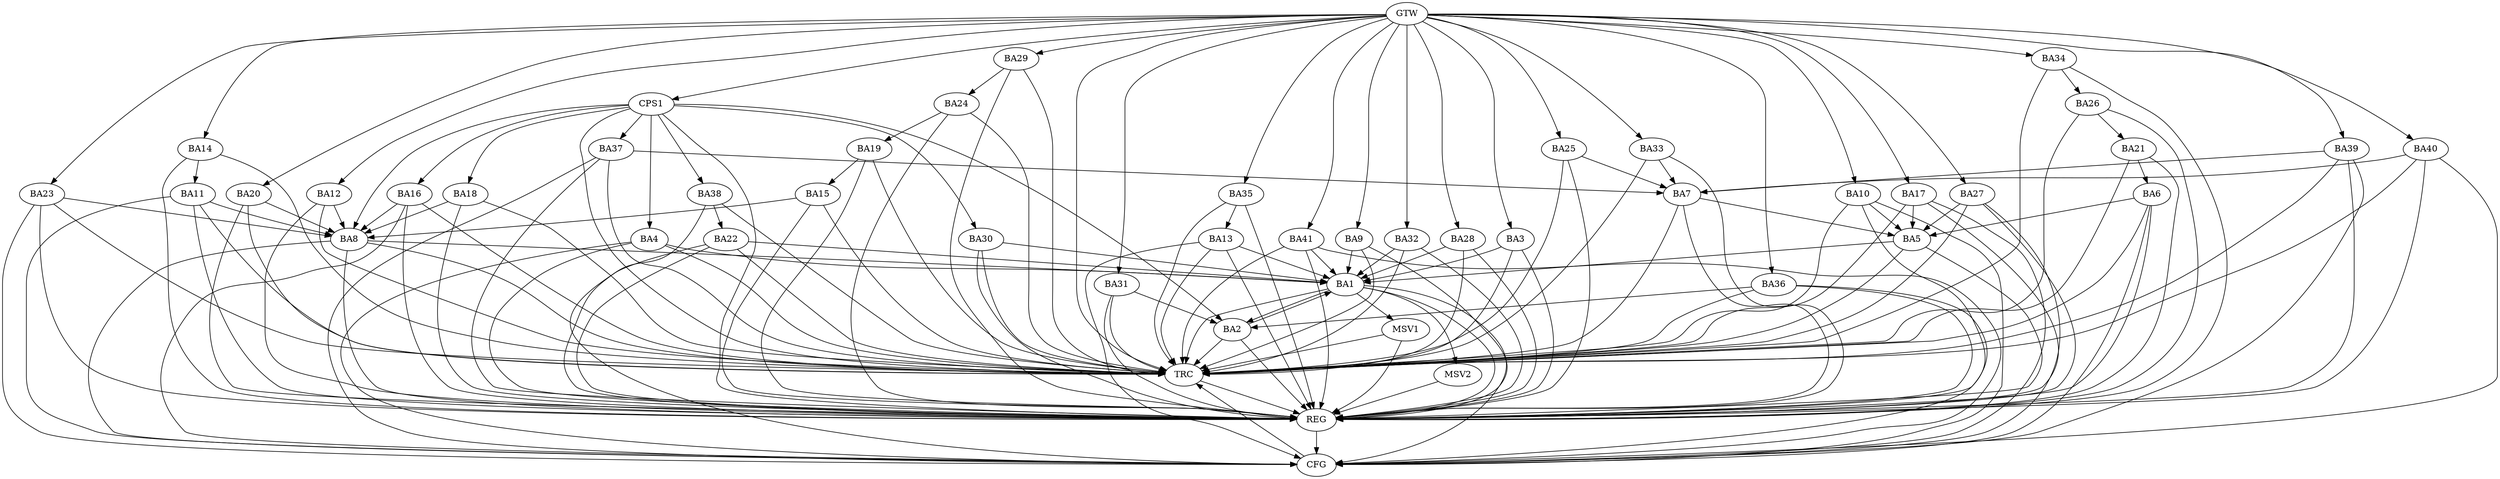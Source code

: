 strict digraph G {
  BA1 [ label="BA1" ];
  BA2 [ label="BA2" ];
  BA3 [ label="BA3" ];
  BA4 [ label="BA4" ];
  BA5 [ label="BA5" ];
  BA6 [ label="BA6" ];
  BA7 [ label="BA7" ];
  BA8 [ label="BA8" ];
  BA9 [ label="BA9" ];
  BA10 [ label="BA10" ];
  BA11 [ label="BA11" ];
  BA12 [ label="BA12" ];
  BA13 [ label="BA13" ];
  BA14 [ label="BA14" ];
  BA15 [ label="BA15" ];
  BA16 [ label="BA16" ];
  BA17 [ label="BA17" ];
  BA18 [ label="BA18" ];
  BA19 [ label="BA19" ];
  BA20 [ label="BA20" ];
  BA21 [ label="BA21" ];
  BA22 [ label="BA22" ];
  BA23 [ label="BA23" ];
  BA24 [ label="BA24" ];
  BA25 [ label="BA25" ];
  BA26 [ label="BA26" ];
  BA27 [ label="BA27" ];
  BA28 [ label="BA28" ];
  BA29 [ label="BA29" ];
  BA30 [ label="BA30" ];
  BA31 [ label="BA31" ];
  BA32 [ label="BA32" ];
  BA33 [ label="BA33" ];
  BA34 [ label="BA34" ];
  BA35 [ label="BA35" ];
  BA36 [ label="BA36" ];
  BA37 [ label="BA37" ];
  BA38 [ label="BA38" ];
  BA39 [ label="BA39" ];
  BA40 [ label="BA40" ];
  BA41 [ label="BA41" ];
  CPS1 [ label="CPS1" ];
  GTW [ label="GTW" ];
  REG [ label="REG" ];
  CFG [ label="CFG" ];
  TRC [ label="TRC" ];
  MSV1 [ label="MSV1" ];
  MSV2 [ label="MSV2" ];
  BA1 -> BA2;
  BA2 -> BA1;
  BA3 -> BA1;
  BA4 -> BA1;
  BA5 -> BA1;
  BA6 -> BA5;
  BA7 -> BA5;
  BA8 -> BA1;
  BA9 -> BA1;
  BA10 -> BA5;
  BA11 -> BA8;
  BA12 -> BA8;
  BA13 -> BA1;
  BA14 -> BA11;
  BA15 -> BA8;
  BA16 -> BA8;
  BA17 -> BA5;
  BA18 -> BA8;
  BA19 -> BA15;
  BA20 -> BA8;
  BA21 -> BA6;
  BA22 -> BA1;
  BA23 -> BA8;
  BA24 -> BA19;
  BA25 -> BA7;
  BA26 -> BA21;
  BA27 -> BA5;
  BA28 -> BA1;
  BA29 -> BA24;
  BA30 -> BA1;
  BA31 -> BA2;
  BA32 -> BA1;
  BA33 -> BA7;
  BA34 -> BA26;
  BA35 -> BA13;
  BA36 -> BA2;
  BA37 -> BA7;
  BA38 -> BA22;
  BA39 -> BA7;
  BA40 -> BA7;
  BA41 -> BA1;
  CPS1 -> BA30;
  CPS1 -> BA4;
  CPS1 -> BA16;
  CPS1 -> BA2;
  CPS1 -> BA38;
  CPS1 -> BA8;
  CPS1 -> BA37;
  CPS1 -> BA18;
  GTW -> BA3;
  GTW -> BA9;
  GTW -> BA10;
  GTW -> BA12;
  GTW -> BA14;
  GTW -> BA17;
  GTW -> BA20;
  GTW -> BA23;
  GTW -> BA25;
  GTW -> BA27;
  GTW -> BA28;
  GTW -> BA29;
  GTW -> BA31;
  GTW -> BA32;
  GTW -> BA33;
  GTW -> BA34;
  GTW -> BA35;
  GTW -> BA36;
  GTW -> BA39;
  GTW -> BA40;
  GTW -> BA41;
  GTW -> CPS1;
  BA1 -> REG;
  BA2 -> REG;
  BA3 -> REG;
  BA4 -> REG;
  BA5 -> REG;
  BA6 -> REG;
  BA7 -> REG;
  BA8 -> REG;
  BA9 -> REG;
  BA10 -> REG;
  BA11 -> REG;
  BA12 -> REG;
  BA13 -> REG;
  BA14 -> REG;
  BA15 -> REG;
  BA16 -> REG;
  BA17 -> REG;
  BA18 -> REG;
  BA19 -> REG;
  BA20 -> REG;
  BA21 -> REG;
  BA22 -> REG;
  BA23 -> REG;
  BA24 -> REG;
  BA25 -> REG;
  BA26 -> REG;
  BA27 -> REG;
  BA28 -> REG;
  BA29 -> REG;
  BA30 -> REG;
  BA31 -> REG;
  BA32 -> REG;
  BA33 -> REG;
  BA34 -> REG;
  BA35 -> REG;
  BA36 -> REG;
  BA37 -> REG;
  BA38 -> REG;
  BA39 -> REG;
  BA40 -> REG;
  BA41 -> REG;
  CPS1 -> REG;
  BA6 -> CFG;
  BA17 -> CFG;
  BA41 -> CFG;
  BA10 -> CFG;
  BA23 -> CFG;
  BA36 -> CFG;
  BA22 -> CFG;
  BA40 -> CFG;
  BA4 -> CFG;
  BA1 -> CFG;
  BA37 -> CFG;
  BA39 -> CFG;
  BA16 -> CFG;
  BA13 -> CFG;
  BA11 -> CFG;
  BA8 -> CFG;
  BA27 -> CFG;
  REG -> CFG;
  BA1 -> TRC;
  BA2 -> TRC;
  BA3 -> TRC;
  BA4 -> TRC;
  BA5 -> TRC;
  BA6 -> TRC;
  BA7 -> TRC;
  BA8 -> TRC;
  BA9 -> TRC;
  BA10 -> TRC;
  BA11 -> TRC;
  BA12 -> TRC;
  BA13 -> TRC;
  BA14 -> TRC;
  BA15 -> TRC;
  BA16 -> TRC;
  BA17 -> TRC;
  BA18 -> TRC;
  BA19 -> TRC;
  BA20 -> TRC;
  BA21 -> TRC;
  BA22 -> TRC;
  BA23 -> TRC;
  BA24 -> TRC;
  BA25 -> TRC;
  BA26 -> TRC;
  BA27 -> TRC;
  BA28 -> TRC;
  BA29 -> TRC;
  BA30 -> TRC;
  BA31 -> TRC;
  BA32 -> TRC;
  BA33 -> TRC;
  BA34 -> TRC;
  BA35 -> TRC;
  BA36 -> TRC;
  BA37 -> TRC;
  BA38 -> TRC;
  BA39 -> TRC;
  BA40 -> TRC;
  BA41 -> TRC;
  CPS1 -> TRC;
  GTW -> TRC;
  CFG -> TRC;
  TRC -> REG;
  BA1 -> MSV1;
  BA1 -> MSV2;
  MSV1 -> REG;
  MSV1 -> TRC;
  MSV2 -> REG;
}
